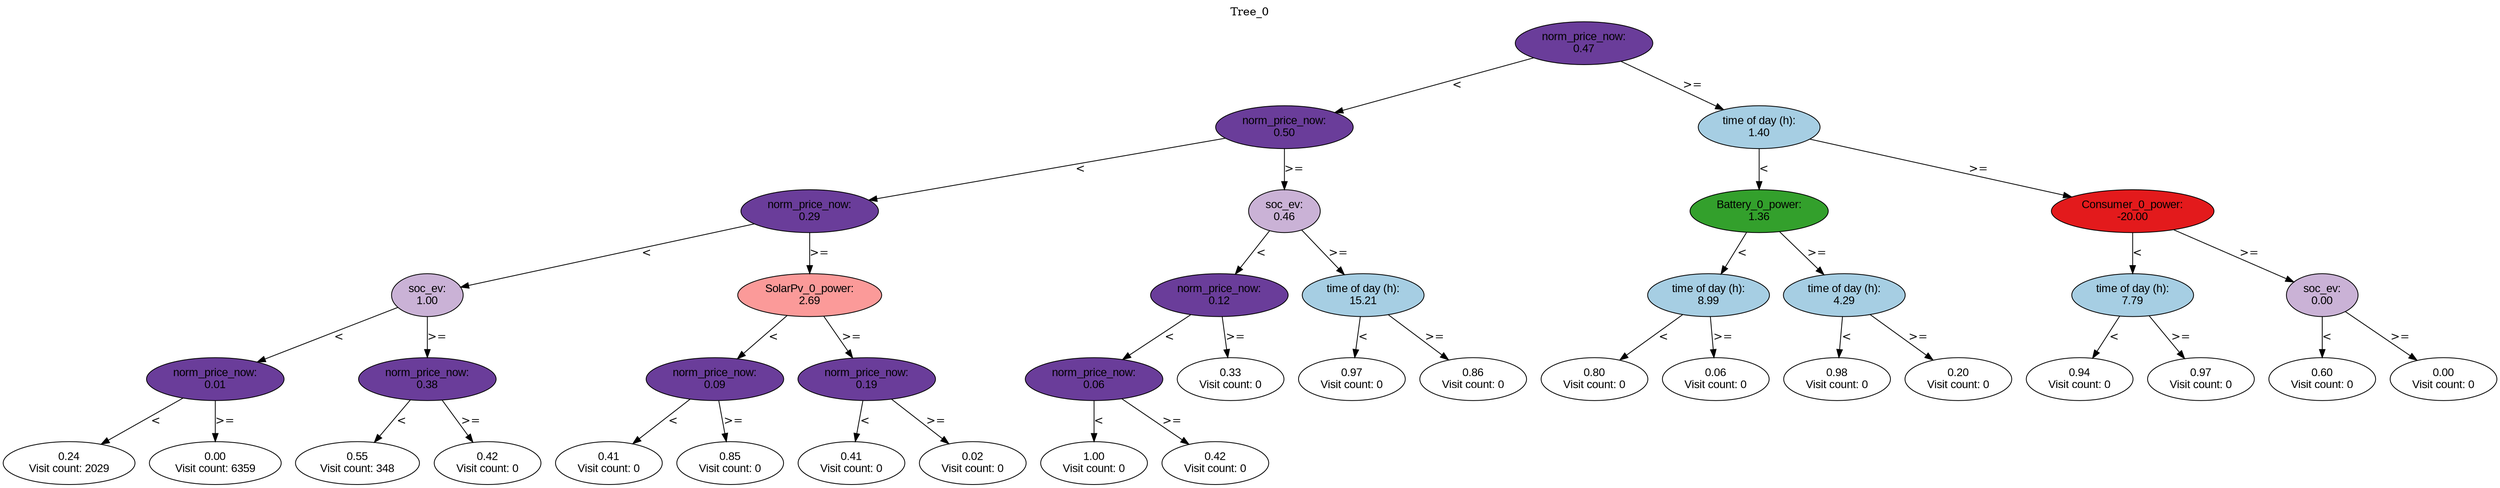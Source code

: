 digraph BST {
    node [fontname="Arial" style=filled colorscheme=paired12];
    0 [ label = "norm_price_now:
0.47" fillcolor=10];
    1 [ label = "norm_price_now:
0.50" fillcolor=10];
    2 [ label = "norm_price_now:
0.29" fillcolor=10];
    3 [ label = "soc_ev:
1.00" fillcolor=9];
    4 [ label = "norm_price_now:
0.01" fillcolor=10];
    5 [ label = "0.24
Visit count: 2029" fillcolor=white];
    6 [ label = "0.00
Visit count: 6359" fillcolor=white];
    7 [ label = "norm_price_now:
0.38" fillcolor=10];
    8 [ label = "0.55
Visit count: 348" fillcolor=white];
    9 [ label = "0.42
Visit count: 0" fillcolor=white];
    10 [ label = "SolarPv_0_power:
2.69" fillcolor=5];
    11 [ label = "norm_price_now:
0.09" fillcolor=10];
    12 [ label = "0.41
Visit count: 0" fillcolor=white];
    13 [ label = "0.85
Visit count: 0" fillcolor=white];
    14 [ label = "norm_price_now:
0.19" fillcolor=10];
    15 [ label = "0.41
Visit count: 0" fillcolor=white];
    16 [ label = "0.02
Visit count: 0" fillcolor=white];
    17 [ label = "soc_ev:
0.46" fillcolor=9];
    18 [ label = "norm_price_now:
0.12" fillcolor=10];
    19 [ label = "norm_price_now:
0.06" fillcolor=10];
    20 [ label = "1.00
Visit count: 0" fillcolor=white];
    21 [ label = "0.42
Visit count: 0" fillcolor=white];
    22 [ label = "0.33
Visit count: 0" fillcolor=white];
    23 [ label = "time of day (h):
15.21" fillcolor=1];
    24 [ label = "0.97
Visit count: 0" fillcolor=white];
    25 [ label = "0.86
Visit count: 0" fillcolor=white];
    26 [ label = "time of day (h):
1.40" fillcolor=1];
    27 [ label = "Battery_0_power:
1.36" fillcolor=4];
    28 [ label = "time of day (h):
8.99" fillcolor=1];
    29 [ label = "0.80
Visit count: 0" fillcolor=white];
    30 [ label = "0.06
Visit count: 0" fillcolor=white];
    31 [ label = "time of day (h):
4.29" fillcolor=1];
    32 [ label = "0.98
Visit count: 0" fillcolor=white];
    33 [ label = "0.20
Visit count: 0" fillcolor=white];
    34 [ label = "Consumer_0_power:
-20.00" fillcolor=6];
    35 [ label = "time of day (h):
7.79" fillcolor=1];
    36 [ label = "0.94
Visit count: 0" fillcolor=white];
    37 [ label = "0.97
Visit count: 0" fillcolor=white];
    38 [ label = "soc_ev:
0.00" fillcolor=9];
    39 [ label = "0.60
Visit count: 0" fillcolor=white];
    40 [ label = "0.00
Visit count: 0" fillcolor=white];

    0  -> 1[ label = "<"];
    0  -> 26[ label = ">="];
    1  -> 2[ label = "<"];
    1  -> 17[ label = ">="];
    2  -> 3[ label = "<"];
    2  -> 10[ label = ">="];
    3  -> 4[ label = "<"];
    3  -> 7[ label = ">="];
    4  -> 5[ label = "<"];
    4  -> 6[ label = ">="];
    7  -> 8[ label = "<"];
    7  -> 9[ label = ">="];
    10  -> 11[ label = "<"];
    10  -> 14[ label = ">="];
    11  -> 12[ label = "<"];
    11  -> 13[ label = ">="];
    14  -> 15[ label = "<"];
    14  -> 16[ label = ">="];
    17  -> 18[ label = "<"];
    17  -> 23[ label = ">="];
    18  -> 19[ label = "<"];
    18  -> 22[ label = ">="];
    19  -> 20[ label = "<"];
    19  -> 21[ label = ">="];
    23  -> 24[ label = "<"];
    23  -> 25[ label = ">="];
    26  -> 27[ label = "<"];
    26  -> 34[ label = ">="];
    27  -> 28[ label = "<"];
    27  -> 31[ label = ">="];
    28  -> 29[ label = "<"];
    28  -> 30[ label = ">="];
    31  -> 32[ label = "<"];
    31  -> 33[ label = ">="];
    34  -> 35[ label = "<"];
    34  -> 38[ label = ">="];
    35  -> 36[ label = "<"];
    35  -> 37[ label = ">="];
    38  -> 39[ label = "<"];
    38  -> 40[ label = ">="];

    labelloc="t";
    label="Tree_0";
}